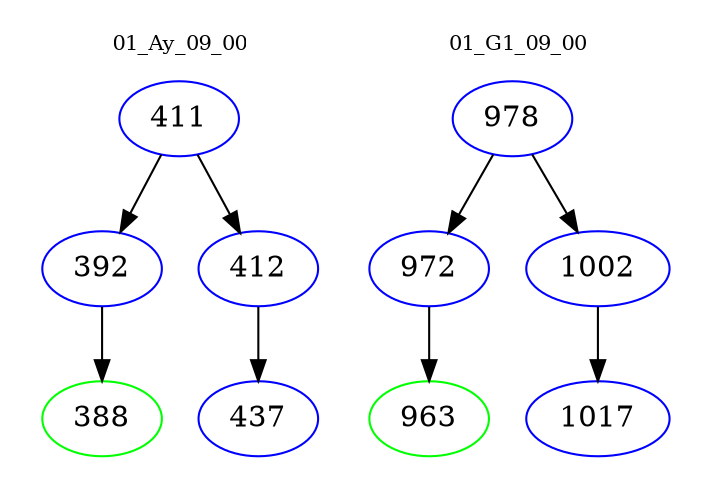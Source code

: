 digraph{
subgraph cluster_0 {
color = white
label = "01_Ay_09_00";
fontsize=10;
T0_411 [label="411", color="blue"]
T0_411 -> T0_392 [color="black"]
T0_392 [label="392", color="blue"]
T0_392 -> T0_388 [color="black"]
T0_388 [label="388", color="green"]
T0_411 -> T0_412 [color="black"]
T0_412 [label="412", color="blue"]
T0_412 -> T0_437 [color="black"]
T0_437 [label="437", color="blue"]
}
subgraph cluster_1 {
color = white
label = "01_G1_09_00";
fontsize=10;
T1_978 [label="978", color="blue"]
T1_978 -> T1_972 [color="black"]
T1_972 [label="972", color="blue"]
T1_972 -> T1_963 [color="black"]
T1_963 [label="963", color="green"]
T1_978 -> T1_1002 [color="black"]
T1_1002 [label="1002", color="blue"]
T1_1002 -> T1_1017 [color="black"]
T1_1017 [label="1017", color="blue"]
}
}
